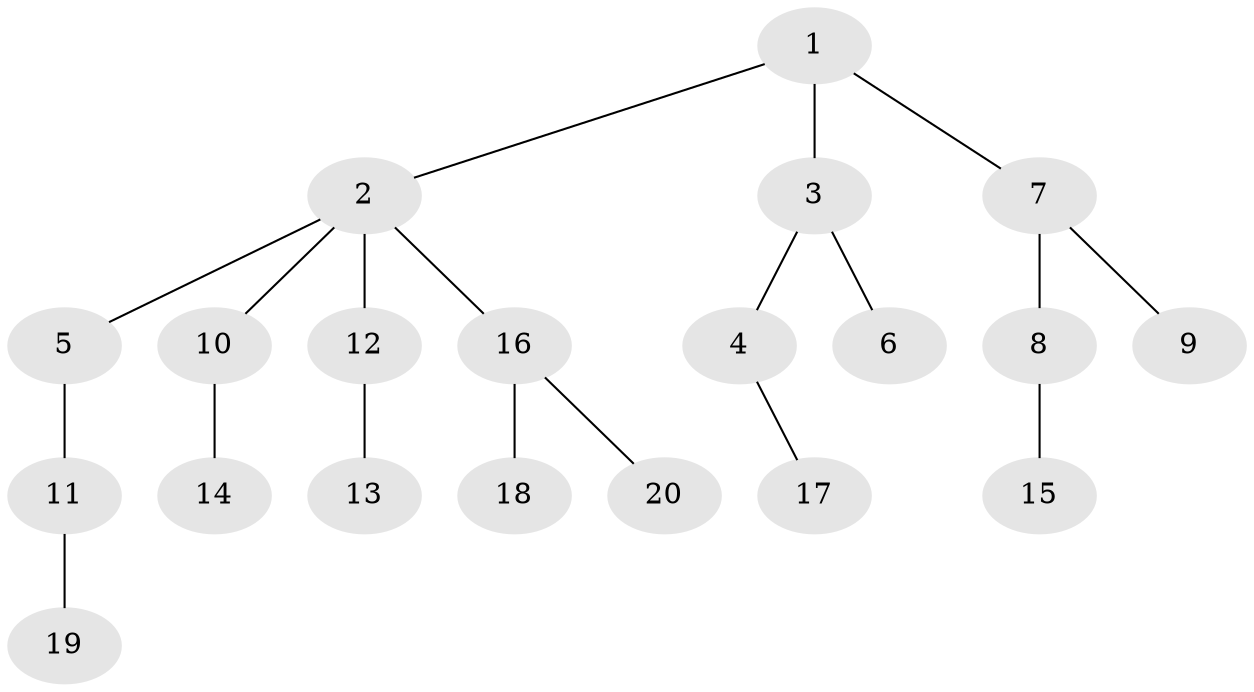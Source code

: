 // Generated by graph-tools (version 1.1) at 2025/46/02/15/25 05:46:28]
// undirected, 20 vertices, 19 edges
graph export_dot {
graph [start="1"]
  node [color=gray90,style=filled];
  1;
  2;
  3;
  4;
  5;
  6;
  7;
  8;
  9;
  10;
  11;
  12;
  13;
  14;
  15;
  16;
  17;
  18;
  19;
  20;
  1 -- 2;
  1 -- 3;
  1 -- 7;
  2 -- 5;
  2 -- 10;
  2 -- 12;
  2 -- 16;
  3 -- 4;
  3 -- 6;
  4 -- 17;
  5 -- 11;
  7 -- 8;
  7 -- 9;
  8 -- 15;
  10 -- 14;
  11 -- 19;
  12 -- 13;
  16 -- 18;
  16 -- 20;
}
